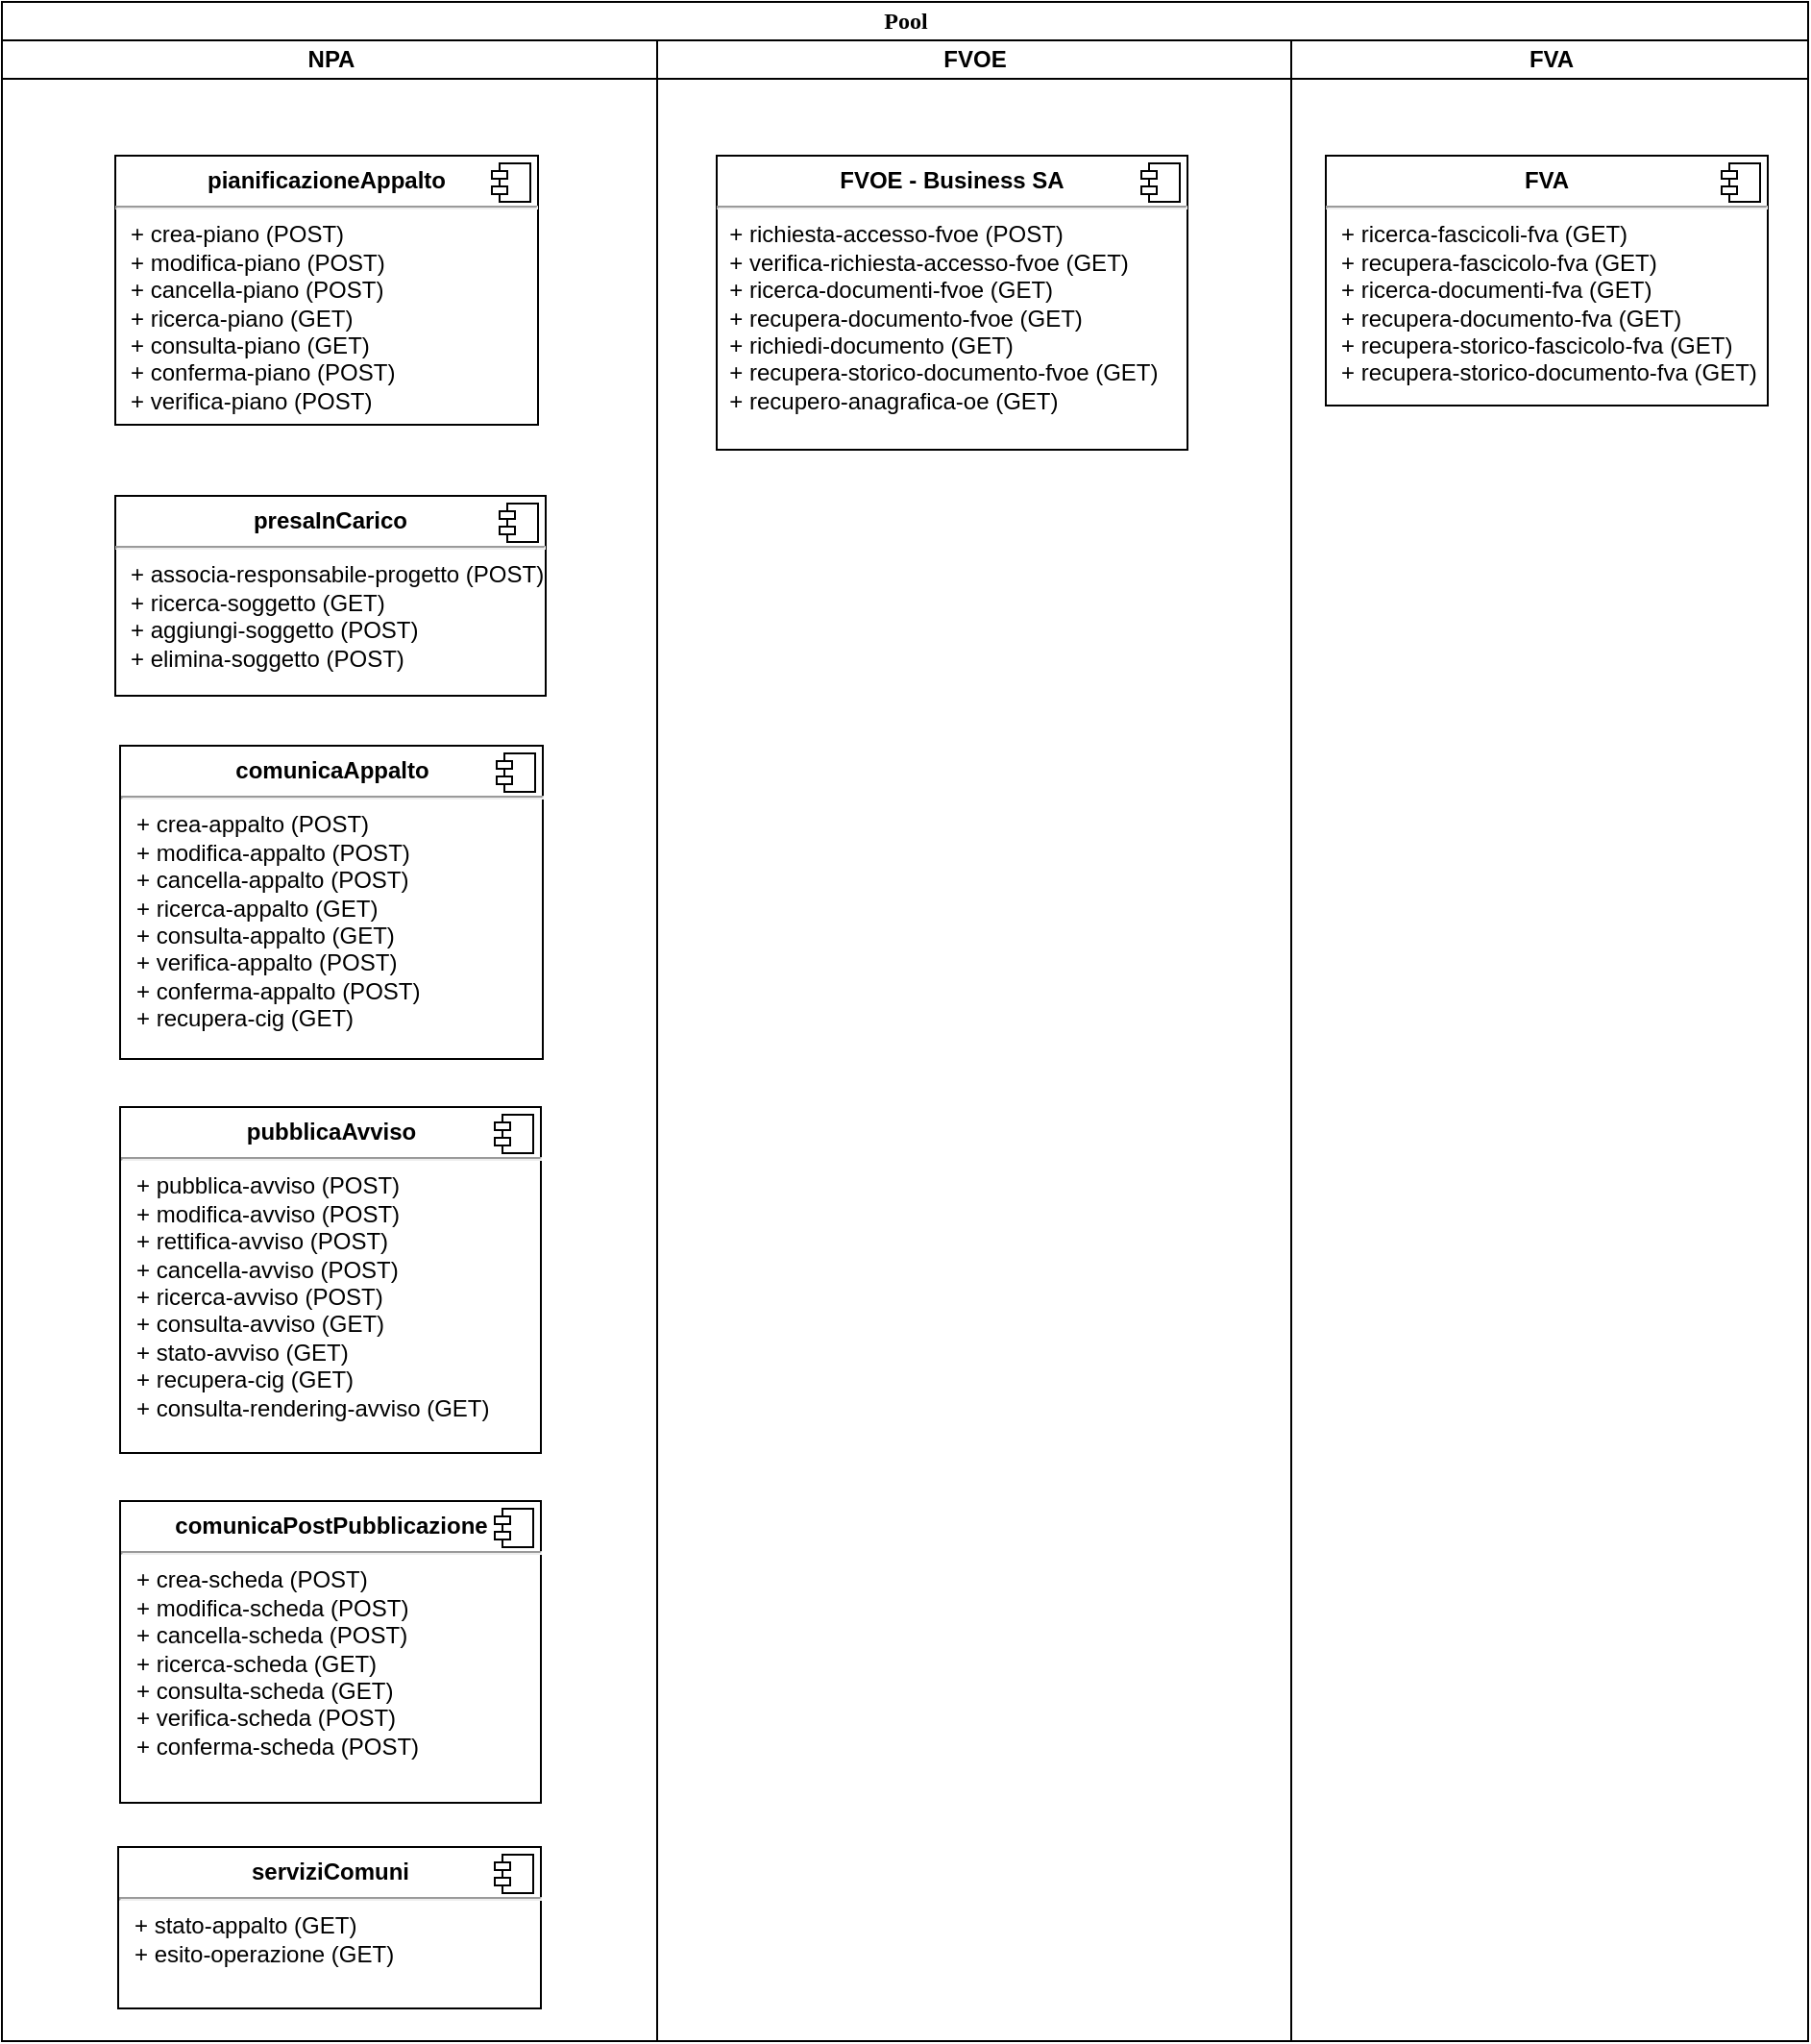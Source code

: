 <mxfile version="20.8.10" type="device"><diagram name="Diagramma di contesto servizi esposti" id="V3p7Cl0ZjlEBznZd9UlH"><mxGraphModel dx="2294" dy="944" grid="0" gridSize="10" guides="1" tooltips="1" connect="1" arrows="1" fold="1" page="1" pageScale="1" pageWidth="850" pageHeight="1100" math="0" shadow="0"><root><mxCell id="0"/><mxCell id="1" parent="0"/><mxCell id="JInAWHll1wEWlAwUuyvf-1" value="Pool" style="swimlane;html=1;childLayout=stackLayout;startSize=20;rounded=0;shadow=0;comic=0;labelBackgroundColor=none;strokeWidth=1;fontFamily=Verdana;fontSize=12;align=center;" vertex="1" parent="1"><mxGeometry x="-393" y="31" width="940" height="1061" as="geometry"><mxRectangle x="-360" y="140" width="70" height="30" as="alternateBounds"/></mxGeometry></mxCell><mxCell id="JInAWHll1wEWlAwUuyvf-2" value="NPA" style="swimlane;html=1;startSize=20;strokeColor=#000000;" vertex="1" parent="JInAWHll1wEWlAwUuyvf-1"><mxGeometry y="20" width="341" height="1041" as="geometry"><mxRectangle y="20" width="40" height="1114" as="alternateBounds"/></mxGeometry></mxCell><mxCell id="JInAWHll1wEWlAwUuyvf-3" value="&lt;p style=&quot;margin:0px;margin-top:6px;text-align:center;&quot;&gt;&lt;b&gt;comunicaAppalto&lt;/b&gt;&lt;/p&gt;&lt;hr&gt;&lt;p style=&quot;margin:0px;margin-left:8px;&quot;&gt;+ crea-appalto (POST)&lt;/p&gt;&lt;p style=&quot;margin:0px;margin-left:8px;&quot;&gt;+ modifica-appalto (POST)&lt;/p&gt;&lt;p style=&quot;margin:0px;margin-left:8px;&quot;&gt;+ cancella-appalto (POST)&lt;/p&gt;&lt;p style=&quot;margin:0px;margin-left:8px;&quot;&gt;+ ricerca-appalto (GET)&lt;br&gt;+ consulta-appalto (GET)&lt;/p&gt;&lt;p style=&quot;margin:0px;margin-left:8px;&quot;&gt;+ verifica-appalto (POST)&lt;/p&gt;&lt;p style=&quot;margin: 0px 0px 0px 8px;&quot;&gt;+ conferma-appalto (POST)&lt;/p&gt;&lt;p style=&quot;margin: 0px 0px 0px 8px;&quot;&gt;+ recupera-cig (GET)&lt;/p&gt;&lt;p style=&quot;margin:0px;margin-left:8px;&quot;&gt;&lt;br&gt;&lt;/p&gt;" style="align=left;overflow=fill;html=1;dropTarget=0;" vertex="1" parent="JInAWHll1wEWlAwUuyvf-2"><mxGeometry x="61.5" y="367" width="220" height="163" as="geometry"/></mxCell><mxCell id="JInAWHll1wEWlAwUuyvf-4" value="" style="shape=component;jettyWidth=8;jettyHeight=4;" vertex="1" parent="JInAWHll1wEWlAwUuyvf-3"><mxGeometry x="1" width="20" height="20" relative="1" as="geometry"><mxPoint x="-24" y="4" as="offset"/></mxGeometry></mxCell><mxCell id="JInAWHll1wEWlAwUuyvf-5" value="&lt;p style=&quot;margin:0px;margin-top:6px;text-align:center;&quot;&gt;&lt;b&gt;comunicaPostPubblicazione&lt;/b&gt;&lt;/p&gt;&lt;hr&gt;&lt;p style=&quot;border-color: var(--border-color); margin: 0px 0px 0px 8px;&quot;&gt;+ crea-scheda (POST)&lt;/p&gt;&lt;p style=&quot;border-color: var(--border-color); margin: 0px 0px 0px 8px;&quot;&gt;+ modifica-scheda (POST)&lt;/p&gt;&lt;p style=&quot;border-color: var(--border-color); margin: 0px 0px 0px 8px;&quot;&gt;+ cancella-scheda (POST)&lt;/p&gt;&lt;p style=&quot;border-color: var(--border-color); margin: 0px 0px 0px 8px;&quot;&gt;+ ricerca-scheda (GET)&lt;br style=&quot;border-color: var(--border-color);&quot;&gt;+ consulta-scheda (GET)&lt;/p&gt;&lt;p style=&quot;border-color: var(--border-color); margin: 0px 0px 0px 8px;&quot;&gt;&lt;span style=&quot;background-color: initial;&quot;&gt;+ verifica-scheda (POST)&lt;/span&gt;&lt;br&gt;&lt;/p&gt;&lt;p style=&quot;border-color: var(--border-color); margin: 0px 0px 0px 8px;&quot;&gt;+ conferma-scheda (POST)&lt;/p&gt;&lt;p style=&quot;border-color: var(--border-color); margin: 0px 0px 0px 8px;&quot;&gt;&lt;br&gt;&lt;/p&gt;" style="align=left;overflow=fill;html=1;dropTarget=0;" vertex="1" parent="JInAWHll1wEWlAwUuyvf-2"><mxGeometry x="61.5" y="760" width="219" height="157" as="geometry"/></mxCell><mxCell id="JInAWHll1wEWlAwUuyvf-6" value="" style="shape=component;jettyWidth=8;jettyHeight=4;" vertex="1" parent="JInAWHll1wEWlAwUuyvf-5"><mxGeometry x="1" width="20" height="20" relative="1" as="geometry"><mxPoint x="-24" y="4" as="offset"/></mxGeometry></mxCell><mxCell id="JInAWHll1wEWlAwUuyvf-7" value="&lt;p style=&quot;margin:0px;margin-top:6px;text-align:center;&quot;&gt;&lt;b&gt;pianificazioneAppalto&lt;/b&gt;&lt;/p&gt;&lt;hr&gt;&lt;p style=&quot;border-color: var(--border-color); margin: 0px 0px 0px 8px;&quot;&gt;+ crea-piano (POST)&lt;/p&gt;&lt;p style=&quot;border-color: var(--border-color); margin: 0px 0px 0px 8px;&quot;&gt;+ modifica-piano (POST)&lt;/p&gt;&lt;p style=&quot;border-color: var(--border-color); margin: 0px 0px 0px 8px;&quot;&gt;+ cancella-piano (POST)&lt;/p&gt;&lt;p style=&quot;border-color: var(--border-color); margin: 0px 0px 0px 8px;&quot;&gt;+ ricerca-piano (GET)&lt;br style=&quot;border-color: var(--border-color);&quot;&gt;+ consulta-piano (GET)&lt;/p&gt;&lt;p style=&quot;border-color: var(--border-color); margin: 0px 0px 0px 8px;&quot;&gt;+ conferma-piano (POST)&lt;br style=&quot;border-color: var(--border-color);&quot;&gt;&lt;/p&gt;&lt;p style=&quot;border-color: var(--border-color); margin: 0px 0px 0px 8px;&quot;&gt;+ verifica-piano (POST)&lt;/p&gt;&lt;p style=&quot;border-color: var(--border-color); margin: 0px 0px 0px 8px;&quot;&gt;&lt;br&gt;&lt;/p&gt;&lt;p style=&quot;border-color: var(--border-color); margin: 0px 0px 0px 8px;&quot;&gt;&lt;br style=&quot;border-color: var(--border-color);&quot;&gt;&lt;/p&gt;" style="align=left;overflow=fill;html=1;dropTarget=0;" vertex="1" parent="JInAWHll1wEWlAwUuyvf-2"><mxGeometry x="59" y="60" width="220" height="140" as="geometry"/></mxCell><mxCell id="JInAWHll1wEWlAwUuyvf-8" value="" style="shape=component;jettyWidth=8;jettyHeight=4;" vertex="1" parent="JInAWHll1wEWlAwUuyvf-7"><mxGeometry x="1" width="20" height="20" relative="1" as="geometry"><mxPoint x="-24" y="4" as="offset"/></mxGeometry></mxCell><mxCell id="JInAWHll1wEWlAwUuyvf-9" value="&lt;p style=&quot;margin:0px;margin-top:6px;text-align:center;&quot;&gt;&lt;b&gt;pubblicaAvviso&lt;/b&gt;&lt;/p&gt;&lt;hr&gt;&lt;p style=&quot;border-color: var(--border-color); margin: 0px 0px 0px 8px;&quot;&gt;&lt;span style=&quot;background-color: initial;&quot;&gt;+ pubblica-avviso (POST)&lt;/span&gt;&lt;/p&gt;&lt;p style=&quot;border-color: var(--border-color); margin: 0px 0px 0px 8px;&quot;&gt;&lt;font style=&quot;border-color: var(--border-color); background-color: rgb(255, 255, 255);&quot;&gt;+ modifica-avviso (POST)&lt;/font&gt;&lt;/p&gt;&lt;p style=&quot;border-color: var(--border-color); margin: 0px 0px 0px 8px;&quot;&gt;&lt;font style=&quot;border-color: var(--border-color); background-color: rgb(255, 255, 255);&quot;&gt;+ rettifica-avviso (POST)&lt;/font&gt;&lt;/p&gt;&lt;p style=&quot;border-color: var(--border-color); margin: 0px 0px 0px 8px;&quot;&gt;&lt;font style=&quot;border-color: var(--border-color); background-color: rgb(255, 255, 255);&quot;&gt;+ cancella-avviso (POST)&lt;/font&gt;&lt;/p&gt;&lt;p style=&quot;border-color: var(--border-color); margin: 0px 0px 0px 8px;&quot;&gt;+ ricerca-avviso (POST)&lt;br style=&quot;border-color: var(--border-color);&quot;&gt;&lt;/p&gt;&lt;p style=&quot;border-color: var(--border-color); margin: 0px 0px 0px 8px;&quot;&gt;+ consulta-avviso (GET)&lt;/p&gt;&lt;p style=&quot;border-color: var(--border-color); margin: 0px 0px 0px 8px;&quot;&gt;+ stato-avviso (GET)&lt;/p&gt;&lt;p style=&quot;border-color: var(--border-color); margin: 0px 0px 0px 8px;&quot;&gt;+ recupera-cig (GET)&lt;br&gt;&lt;/p&gt;&lt;p style=&quot;border-color: var(--border-color); margin: 0px 0px 0px 8px;&quot;&gt;+ consulta-rendering-avviso (GET)&lt;/p&gt;" style="align=left;overflow=fill;html=1;dropTarget=0;" vertex="1" parent="JInAWHll1wEWlAwUuyvf-2"><mxGeometry x="61.5" y="555" width="219" height="180" as="geometry"/></mxCell><mxCell id="JInAWHll1wEWlAwUuyvf-10" value="" style="shape=component;jettyWidth=8;jettyHeight=4;" vertex="1" parent="JInAWHll1wEWlAwUuyvf-9"><mxGeometry x="1" width="20" height="20" relative="1" as="geometry"><mxPoint x="-24" y="4" as="offset"/></mxGeometry></mxCell><mxCell id="JInAWHll1wEWlAwUuyvf-11" value="&lt;p style=&quot;margin:0px;margin-top:6px;text-align:center;&quot;&gt;&lt;b&gt;serviziComuni&lt;/b&gt;&lt;/p&gt;&lt;hr&gt;&lt;p style=&quot;border-color: var(--border-color); margin: 0px 0px 0px 8px;&quot;&gt;&lt;span style=&quot;background-color: initial;&quot;&gt;+ stato-appalto (GET)&lt;/span&gt;&lt;br&gt;&lt;/p&gt;&lt;p style=&quot;border-color: var(--border-color); margin: 0px 0px 0px 8px;&quot;&gt;+ esito-operazione (GET)&lt;/p&gt;&lt;p style=&quot;border-color: var(--border-color); margin: 0px 0px 0px 8px;&quot;&gt;&lt;br&gt;&lt;/p&gt;&lt;p style=&quot;border-color: var(--border-color); margin: 0px 0px 0px 8px;&quot;&gt;&lt;br&gt;&lt;/p&gt;&lt;p style=&quot;border-color: var(--border-color); margin: 0px 0px 0px 8px;&quot;&gt;&lt;br style=&quot;border-color: var(--border-color);&quot;&gt;&lt;/p&gt;" style="align=left;overflow=fill;html=1;dropTarget=0;" vertex="1" parent="JInAWHll1wEWlAwUuyvf-2"><mxGeometry x="60.5" y="940" width="220" height="84" as="geometry"/></mxCell><mxCell id="JInAWHll1wEWlAwUuyvf-12" value="" style="shape=component;jettyWidth=8;jettyHeight=4;" vertex="1" parent="JInAWHll1wEWlAwUuyvf-11"><mxGeometry x="1" width="20" height="20" relative="1" as="geometry"><mxPoint x="-24" y="4" as="offset"/></mxGeometry></mxCell><mxCell id="JInAWHll1wEWlAwUuyvf-13" value="&lt;p style=&quot;margin:0px;margin-top:6px;text-align:center;&quot;&gt;&lt;b&gt;presaInCarico&lt;/b&gt;&lt;br&gt;&lt;/p&gt;&lt;hr&gt;&lt;p style=&quot;border-color: var(--border-color); margin: 0px 0px 0px 8px;&quot;&gt;&lt;span style=&quot;background-color: initial;&quot;&gt;+ associa-responsabile-progetto (POST)&lt;/span&gt;&lt;br&gt;&lt;/p&gt;&lt;p style=&quot;border-color: var(--border-color); margin: 0px 0px 0px 8px;&quot;&gt;+ ricerca-soggetto (GET)&lt;/p&gt;&lt;p style=&quot;border-color: var(--border-color); margin: 0px 0px 0px 8px;&quot;&gt;+&amp;nbsp;aggiungi-soggetto (POST)&lt;/p&gt;&lt;p style=&quot;border-color: var(--border-color); margin: 0px 0px 0px 8px;&quot;&gt;+ elimina-soggetto (&lt;span style=&quot;background-color: initial;&quot;&gt;POST)&lt;/span&gt;&lt;/p&gt;&lt;p style=&quot;border-color: var(--border-color); margin: 0px 0px 0px 8px;&quot;&gt;&lt;br style=&quot;border-color: var(--border-color);&quot;&gt;&lt;/p&gt;" style="align=left;overflow=fill;html=1;dropTarget=0;" vertex="1" parent="JInAWHll1wEWlAwUuyvf-2"><mxGeometry x="59" y="237" width="224" height="104" as="geometry"/></mxCell><mxCell id="JInAWHll1wEWlAwUuyvf-14" value="" style="shape=component;jettyWidth=8;jettyHeight=4;" vertex="1" parent="JInAWHll1wEWlAwUuyvf-13"><mxGeometry x="1" width="20" height="20" relative="1" as="geometry"><mxPoint x="-24" y="4" as="offset"/></mxGeometry></mxCell><mxCell id="JInAWHll1wEWlAwUuyvf-15" value="FVOE" style="swimlane;html=1;startSize=20;" vertex="1" parent="JInAWHll1wEWlAwUuyvf-1"><mxGeometry x="341" y="20" width="330" height="1041" as="geometry"><mxRectangle x="341" y="20" width="40" height="1114" as="alternateBounds"/></mxGeometry></mxCell><mxCell id="JInAWHll1wEWlAwUuyvf-16" value="&lt;p style=&quot;margin:0px;margin-top:6px;text-align:center;&quot;&gt;&lt;b&gt;FVOE - Business SA&lt;/b&gt;&lt;/p&gt;&lt;hr&gt;&amp;nbsp; +&amp;nbsp;&lt;span style=&quot;background-color: initial;&quot;&gt;richiesta-accesso-fvoe (POST)&lt;br&gt;&amp;nbsp; + verifica-richiesta-accesso-fvoe (GET)&lt;br&gt;&lt;/span&gt;&lt;span style=&quot;background-color: initial;&quot;&gt;&amp;nbsp; + ricerca-documenti-fvoe (GET)&lt;br&gt;&lt;/span&gt;&amp;nbsp; +&amp;nbsp;&lt;span style=&quot;background-color: initial;&quot;&gt;recupera-documento-fvoe (GET)&lt;br&gt;&lt;/span&gt;&amp;nbsp; +&amp;nbsp;&lt;span style=&quot;background-color: initial;&quot;&gt;richiedi-documento (GET)&lt;/span&gt;&lt;span style=&quot;background-color: initial;&quot;&gt;&lt;br&gt;&lt;/span&gt;&amp;nbsp; +&amp;nbsp;&lt;span style=&quot;background-color: initial;&quot;&gt;recupera-storico-documento-fvoe (GET)&lt;/span&gt;&lt;br&gt;&amp;nbsp; +&amp;nbsp;&lt;span style=&quot;background-color: initial;&quot;&gt;recupero-anagrafica-oe (GET)&lt;/span&gt;&lt;br&gt;&lt;div&gt;&lt;span style=&quot;border-color: var(--border-color); background-color: rgb(204, 255, 153);&quot;&gt;&lt;br&gt;&lt;/span&gt;&lt;/div&gt;" style="align=left;overflow=fill;html=1;dropTarget=0;" vertex="1" parent="JInAWHll1wEWlAwUuyvf-15"><mxGeometry x="31" y="60" width="245" height="153" as="geometry"/></mxCell><mxCell id="JInAWHll1wEWlAwUuyvf-17" value="" style="shape=component;jettyWidth=8;jettyHeight=4;" vertex="1" parent="JInAWHll1wEWlAwUuyvf-16"><mxGeometry x="1" width="20" height="20" relative="1" as="geometry"><mxPoint x="-24" y="4" as="offset"/></mxGeometry></mxCell><mxCell id="JInAWHll1wEWlAwUuyvf-18" value="FVA" style="swimlane;html=1;startSize=20;" vertex="1" parent="JInAWHll1wEWlAwUuyvf-1"><mxGeometry x="671" y="20" width="269" height="1041" as="geometry"/></mxCell><mxCell id="JInAWHll1wEWlAwUuyvf-19" value="&lt;p style=&quot;margin:0px;margin-top:6px;text-align:center;&quot;&gt;&lt;b&gt;FVA&lt;/b&gt;&lt;/p&gt;&lt;hr&gt;&lt;p style=&quot;border-color: var(--border-color); margin: 0px 0px 0px 8px;&quot;&gt;&lt;span style=&quot;background-color: initial;&quot;&gt;+ ricerca-fascicoli-fva (GET)&lt;/span&gt;&lt;br&gt;&lt;/p&gt;&lt;p style=&quot;border-color: var(--border-color); margin: 0px 0px 0px 8px;&quot;&gt;+ recupera-fascicolo-fva (GET)&lt;/p&gt;&lt;p style=&quot;border-color: var(--border-color); margin: 0px 0px 0px 8px;&quot;&gt;+ ricerca-documenti-fva (GET)&lt;/p&gt;&lt;p style=&quot;border-color: var(--border-color); margin: 0px 0px 0px 8px;&quot;&gt;+ recupera-documento-fva (GET)&lt;/p&gt;&lt;p style=&quot;border-color: var(--border-color); margin: 0px 0px 0px 8px;&quot;&gt;+ recupera-storico-fascicolo-fva (GET)&lt;/p&gt;&lt;p style=&quot;border-color: var(--border-color); margin: 0px 0px 0px 8px;&quot;&gt;+ recupera-storico-documento-fva (GET)&lt;/p&gt;&lt;p style=&quot;border-color: var(--border-color); margin: 0px 0px 0px 8px;&quot;&gt;&lt;br style=&quot;border-color: var(--border-color);&quot;&gt;&lt;/p&gt;" style="align=left;overflow=fill;html=1;dropTarget=0;" vertex="1" parent="JInAWHll1wEWlAwUuyvf-18"><mxGeometry x="18" y="60" width="230" height="130" as="geometry"/></mxCell><mxCell id="JInAWHll1wEWlAwUuyvf-20" value="" style="shape=component;jettyWidth=8;jettyHeight=4;" vertex="1" parent="JInAWHll1wEWlAwUuyvf-19"><mxGeometry x="1" width="20" height="20" relative="1" as="geometry"><mxPoint x="-24" y="4" as="offset"/></mxGeometry></mxCell></root></mxGraphModel></diagram></mxfile>
